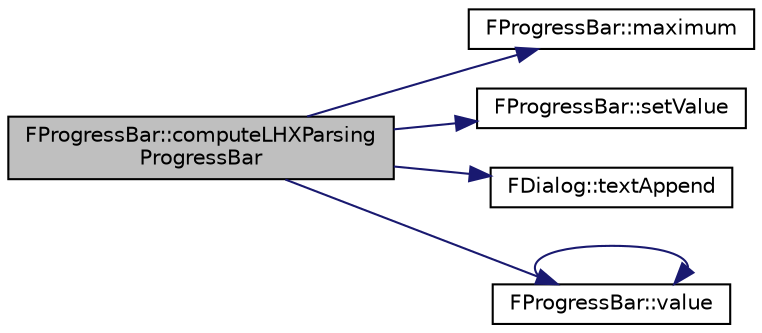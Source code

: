 digraph "FProgressBar::computeLHXParsingProgressBar"
{
 // INTERACTIVE_SVG=YES
  edge [fontname="Helvetica",fontsize="10",labelfontname="Helvetica",labelfontsize="10"];
  node [fontname="Helvetica",fontsize="10",shape=record];
  rankdir="LR";
  Node6 [label="FProgressBar::computeLHXParsing\lProgressBar",height=0.2,width=0.4,color="black", fillcolor="grey75", style="filled", fontcolor="black"];
  Node6 -> Node7 [color="midnightblue",fontsize="10",style="solid",fontname="Helvetica"];
  Node7 [label="FProgressBar::maximum",height=0.2,width=0.4,color="black", fillcolor="white", style="filled",URL="$class_f_progress_bar.html#aae7320c30f8c25643aa95953d95078fb"];
  Node6 -> Node8 [color="midnightblue",fontsize="10",style="solid",fontname="Helvetica"];
  Node8 [label="FProgressBar::setValue",height=0.2,width=0.4,color="black", fillcolor="white", style="filled",URL="$class_f_progress_bar.html#a2a6c69cf94ee0102bb70795d75d698b7"];
  Node6 -> Node9 [color="midnightblue",fontsize="10",style="solid",fontname="Helvetica"];
  Node9 [label="FDialog::textAppend",height=0.2,width=0.4,color="black", fillcolor="white", style="filled",URL="$class_f_dialog.html#a4483aeffe383efb6758aa1ec45cdc2ee"];
  Node6 -> Node10 [color="midnightblue",fontsize="10",style="solid",fontname="Helvetica"];
  Node10 [label="FProgressBar::value",height=0.2,width=0.4,color="black", fillcolor="white", style="filled",URL="$class_f_progress_bar.html#a5ca953c4d9a91422d412530df49e4b9a"];
  Node10 -> Node10 [color="midnightblue",fontsize="10",style="solid",fontname="Helvetica"];
}
